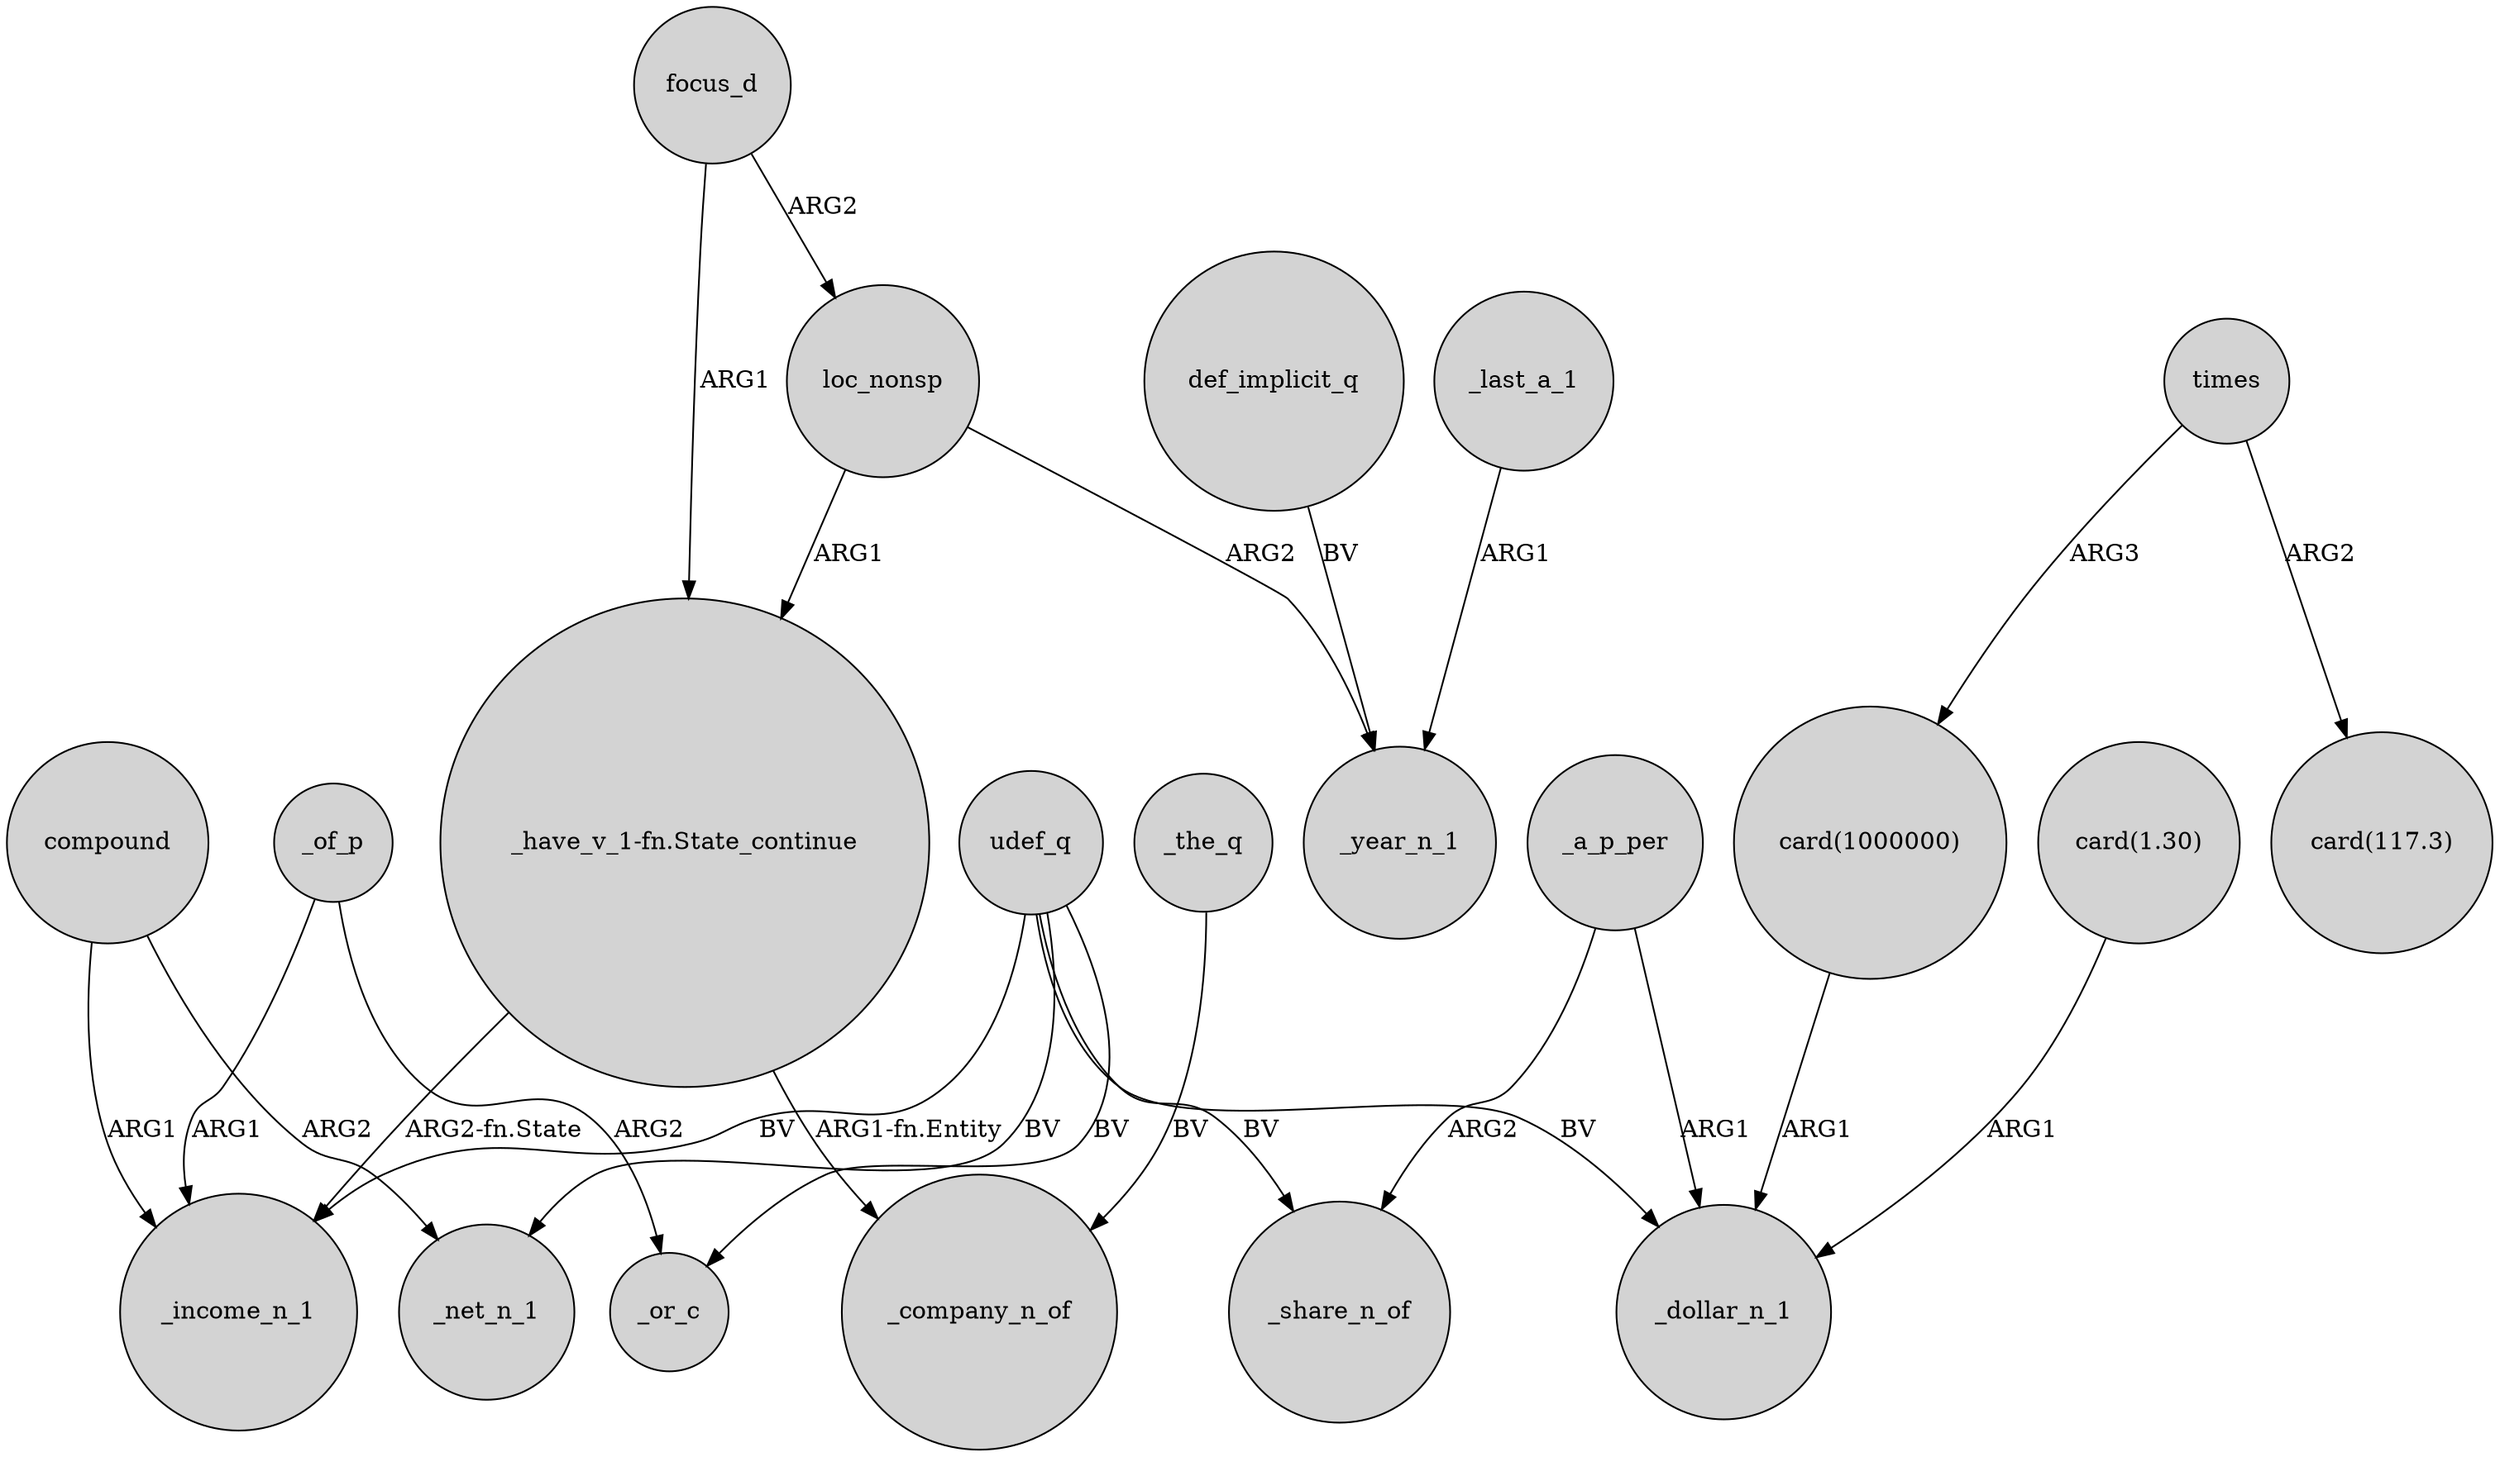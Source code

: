 digraph {
	node [shape=circle style=filled]
	compound -> _net_n_1 [label=ARG2]
	def_implicit_q -> _year_n_1 [label=BV]
	udef_q -> _income_n_1 [label=BV]
	times -> "card(1000000)" [label=ARG3]
	times -> "card(117.3)" [label=ARG2]
	_of_p -> _income_n_1 [label=ARG1]
	focus_d -> loc_nonsp [label=ARG2]
	loc_nonsp -> _year_n_1 [label=ARG2]
	udef_q -> _or_c [label=BV]
	"_have_v_1-fn.State_continue" -> _company_n_of [label="ARG1-fn.Entity"]
	compound -> _income_n_1 [label=ARG1]
	_a_p_per -> _share_n_of [label=ARG2]
	udef_q -> _share_n_of [label=BV]
	udef_q -> _net_n_1 [label=BV]
	_last_a_1 -> _year_n_1 [label=ARG1]
	udef_q -> _dollar_n_1 [label=BV]
	"card(1000000)" -> _dollar_n_1 [label=ARG1]
	loc_nonsp -> "_have_v_1-fn.State_continue" [label=ARG1]
	_a_p_per -> _dollar_n_1 [label=ARG1]
	"_have_v_1-fn.State_continue" -> _income_n_1 [label="ARG2-fn.State"]
	"card(1.30)" -> _dollar_n_1 [label=ARG1]
	_of_p -> _or_c [label=ARG2]
	_the_q -> _company_n_of [label=BV]
	focus_d -> "_have_v_1-fn.State_continue" [label=ARG1]
}
